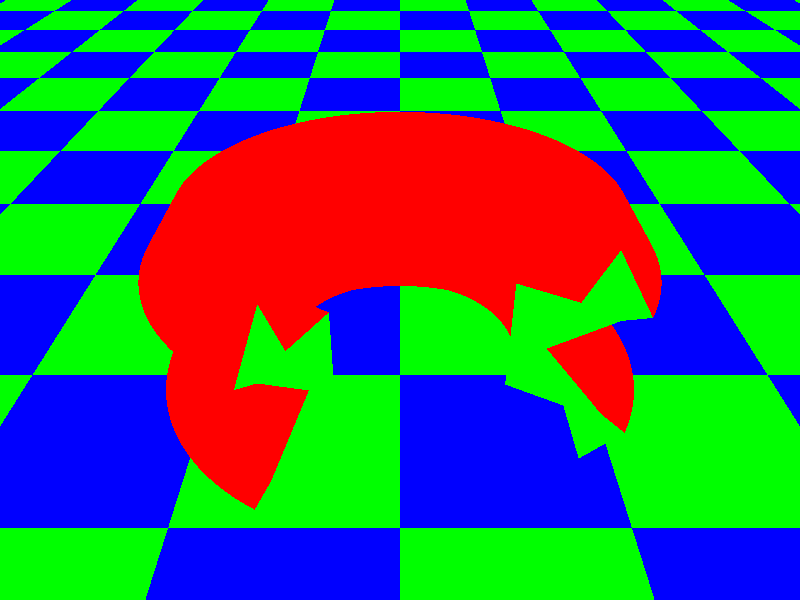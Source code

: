 // Persistence Of Vision raytracer version 3.5 sample file.
// Demo showing a lathe with quadratic interpolation ... Dieter Bayer, June 1994
//
// -w320 -h240
// -w800 -h600 +a0.3
#version 3.6;
global_settings { 
  assumed_gamma 2.2
}

#include "colors.inc"

background { color MidnightBlue }

camera {
  location <0, 7, -10>
  right <4/3, 0, 0>
  up <0, 1, 0>
  sky <0, 1, 0>
  direction <0, 0, 1.21>
  look_at <0, 0, 0>
}

light_source { <5, 20, -10> colour White }

plane { y, -6
   pigment {
      checker colour Blue colour Green
      scale 5
   }
   finish {
      ambient 0.2
      diffuse 0.8
   }
}

difference {
  lathe {
    linear_spline

    12,

    <2, 1>,
    <2, -1>, <3, -1>, <3.4, -2>, <4, -1.1>, <3.6, -0.9>,
    <2.6, 0>,
    <3.6, 0.9>, <4, 1.1>, <3.4, 2>, <3, 1>, <2, 1>

    pigment {
      color Red
    }
    finish {
      ambient 0.1
      diffuse 0.6
      phong 0.6
      phong_size 7
//      reflection 0.3
    }
  }
  box {
    <0, -5, 0>, <5, 5, -5>
    rotate <0, 30, 0>
    pigment {
      color Green
    }
    finish {
      ambient 0.1
      diffuse 0.6
      phong 0.6
      phong_size 7
    }
  }
}
